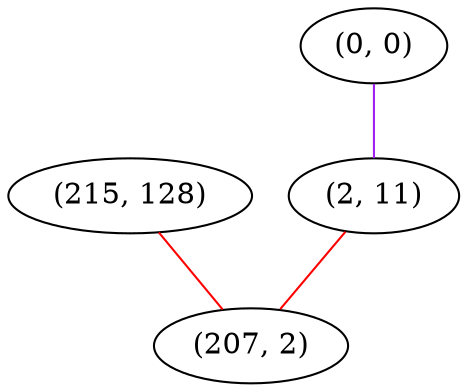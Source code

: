 graph "" {
"(215, 128)";
"(0, 0)";
"(2, 11)";
"(207, 2)";
"(215, 128)" -- "(207, 2)"  [color=red, key=0, weight=1];
"(0, 0)" -- "(2, 11)"  [color=purple, key=0, weight=4];
"(2, 11)" -- "(207, 2)"  [color=red, key=0, weight=1];
}
